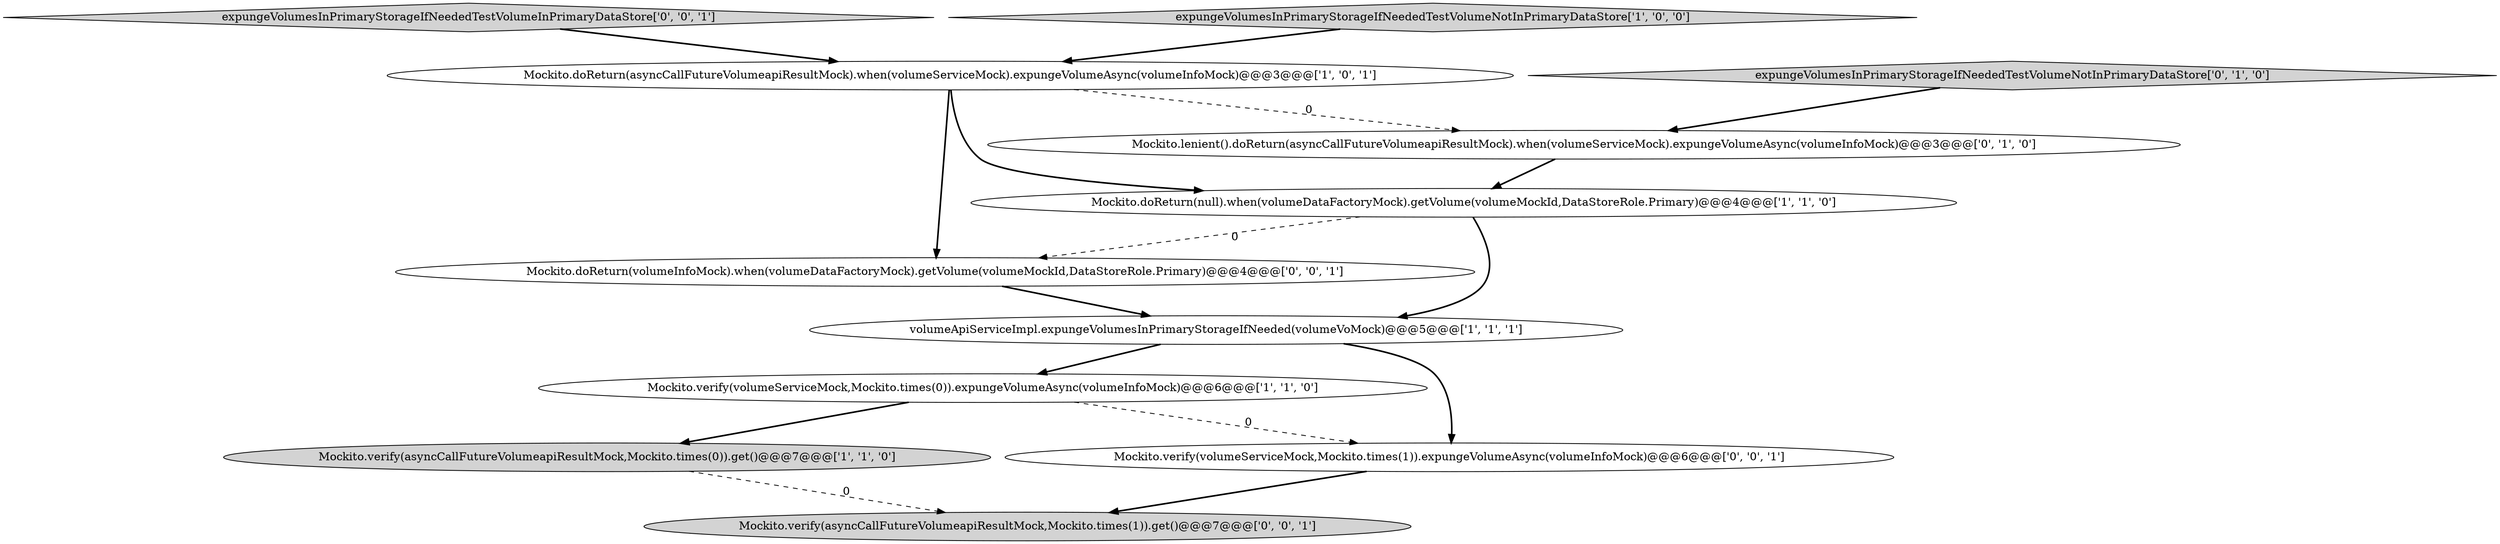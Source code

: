 digraph {
0 [style = filled, label = "Mockito.verify(volumeServiceMock,Mockito.times(0)).expungeVolumeAsync(volumeInfoMock)@@@6@@@['1', '1', '0']", fillcolor = white, shape = ellipse image = "AAA0AAABBB1BBB"];
11 [style = filled, label = "expungeVolumesInPrimaryStorageIfNeededTestVolumeInPrimaryDataStore['0', '0', '1']", fillcolor = lightgray, shape = diamond image = "AAA0AAABBB3BBB"];
5 [style = filled, label = "Mockito.doReturn(asyncCallFutureVolumeapiResultMock).when(volumeServiceMock).expungeVolumeAsync(volumeInfoMock)@@@3@@@['1', '0', '1']", fillcolor = white, shape = ellipse image = "AAA0AAABBB1BBB"];
9 [style = filled, label = "Mockito.doReturn(volumeInfoMock).when(volumeDataFactoryMock).getVolume(volumeMockId,DataStoreRole.Primary)@@@4@@@['0', '0', '1']", fillcolor = white, shape = ellipse image = "AAA0AAABBB3BBB"];
6 [style = filled, label = "expungeVolumesInPrimaryStorageIfNeededTestVolumeNotInPrimaryDataStore['0', '1', '0']", fillcolor = lightgray, shape = diamond image = "AAA0AAABBB2BBB"];
2 [style = filled, label = "volumeApiServiceImpl.expungeVolumesInPrimaryStorageIfNeeded(volumeVoMock)@@@5@@@['1', '1', '1']", fillcolor = white, shape = ellipse image = "AAA0AAABBB1BBB"];
1 [style = filled, label = "expungeVolumesInPrimaryStorageIfNeededTestVolumeNotInPrimaryDataStore['1', '0', '0']", fillcolor = lightgray, shape = diamond image = "AAA0AAABBB1BBB"];
4 [style = filled, label = "Mockito.verify(asyncCallFutureVolumeapiResultMock,Mockito.times(0)).get()@@@7@@@['1', '1', '0']", fillcolor = lightgray, shape = ellipse image = "AAA0AAABBB1BBB"];
7 [style = filled, label = "Mockito.lenient().doReturn(asyncCallFutureVolumeapiResultMock).when(volumeServiceMock).expungeVolumeAsync(volumeInfoMock)@@@3@@@['0', '1', '0']", fillcolor = white, shape = ellipse image = "AAA1AAABBB2BBB"];
10 [style = filled, label = "Mockito.verify(volumeServiceMock,Mockito.times(1)).expungeVolumeAsync(volumeInfoMock)@@@6@@@['0', '0', '1']", fillcolor = white, shape = ellipse image = "AAA0AAABBB3BBB"];
8 [style = filled, label = "Mockito.verify(asyncCallFutureVolumeapiResultMock,Mockito.times(1)).get()@@@7@@@['0', '0', '1']", fillcolor = lightgray, shape = ellipse image = "AAA0AAABBB3BBB"];
3 [style = filled, label = "Mockito.doReturn(null).when(volumeDataFactoryMock).getVolume(volumeMockId,DataStoreRole.Primary)@@@4@@@['1', '1', '0']", fillcolor = white, shape = ellipse image = "AAA0AAABBB1BBB"];
5->7 [style = dashed, label="0"];
2->0 [style = bold, label=""];
9->2 [style = bold, label=""];
5->3 [style = bold, label=""];
10->8 [style = bold, label=""];
0->10 [style = dashed, label="0"];
6->7 [style = bold, label=""];
0->4 [style = bold, label=""];
2->10 [style = bold, label=""];
5->9 [style = bold, label=""];
3->9 [style = dashed, label="0"];
3->2 [style = bold, label=""];
11->5 [style = bold, label=""];
4->8 [style = dashed, label="0"];
1->5 [style = bold, label=""];
7->3 [style = bold, label=""];
}
